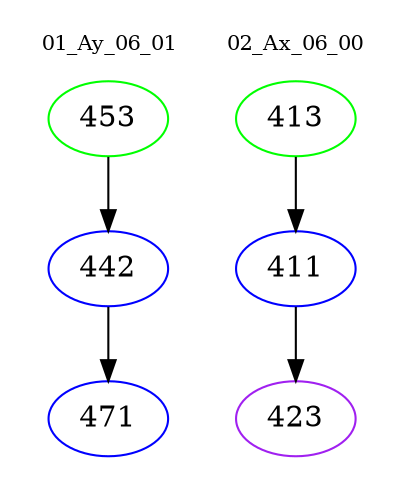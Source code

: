 digraph{
subgraph cluster_0 {
color = white
label = "01_Ay_06_01";
fontsize=10;
T0_453 [label="453", color="green"]
T0_453 -> T0_442 [color="black"]
T0_442 [label="442", color="blue"]
T0_442 -> T0_471 [color="black"]
T0_471 [label="471", color="blue"]
}
subgraph cluster_1 {
color = white
label = "02_Ax_06_00";
fontsize=10;
T1_413 [label="413", color="green"]
T1_413 -> T1_411 [color="black"]
T1_411 [label="411", color="blue"]
T1_411 -> T1_423 [color="black"]
T1_423 [label="423", color="purple"]
}
}
